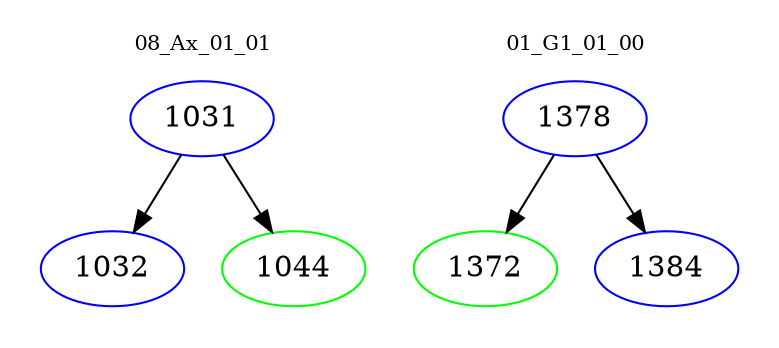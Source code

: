 digraph{
subgraph cluster_0 {
color = white
label = "08_Ax_01_01";
fontsize=10;
T0_1031 [label="1031", color="blue"]
T0_1031 -> T0_1032 [color="black"]
T0_1032 [label="1032", color="blue"]
T0_1031 -> T0_1044 [color="black"]
T0_1044 [label="1044", color="green"]
}
subgraph cluster_1 {
color = white
label = "01_G1_01_00";
fontsize=10;
T1_1378 [label="1378", color="blue"]
T1_1378 -> T1_1372 [color="black"]
T1_1372 [label="1372", color="green"]
T1_1378 -> T1_1384 [color="black"]
T1_1384 [label="1384", color="blue"]
}
}
